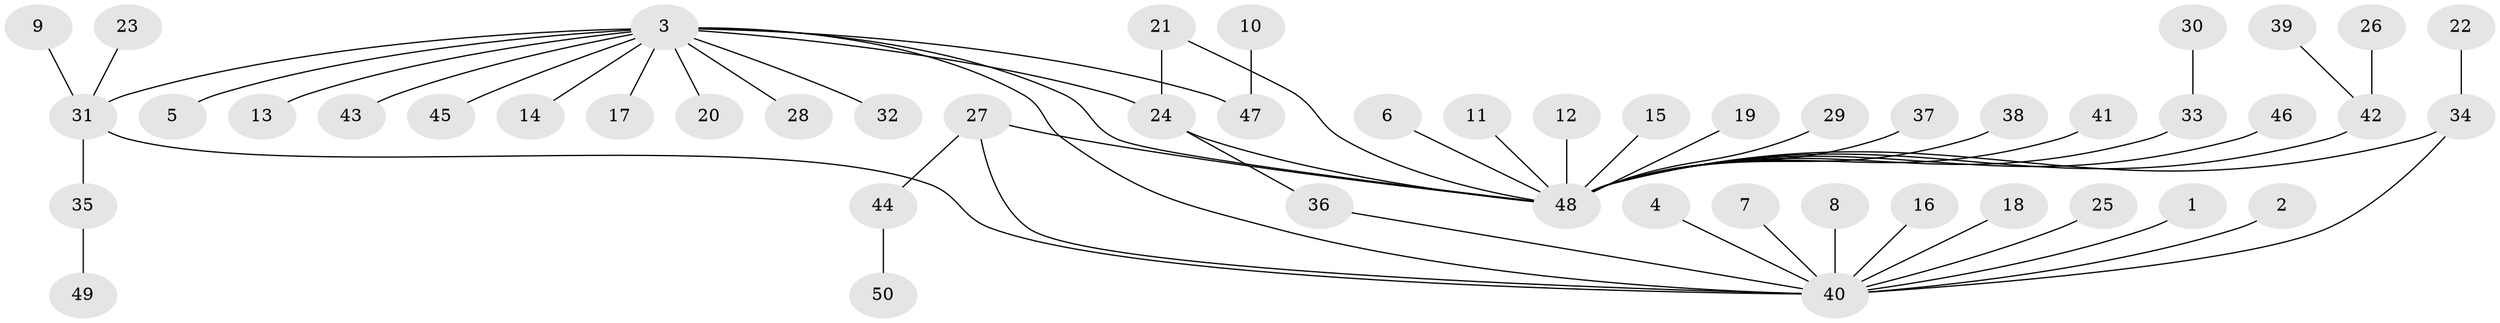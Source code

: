 // original degree distribution, {10: 0.010526315789473684, 12: 0.010526315789473684, 13: 0.010526315789473684, 20: 0.010526315789473684, 1: 0.6105263157894737, 4: 0.08421052631578947, 7: 0.010526315789473684, 2: 0.16842105263157894, 3: 0.06315789473684211, 5: 0.021052631578947368}
// Generated by graph-tools (version 1.1) at 2025/25/03/09/25 03:25:58]
// undirected, 50 vertices, 55 edges
graph export_dot {
graph [start="1"]
  node [color=gray90,style=filled];
  1;
  2;
  3;
  4;
  5;
  6;
  7;
  8;
  9;
  10;
  11;
  12;
  13;
  14;
  15;
  16;
  17;
  18;
  19;
  20;
  21;
  22;
  23;
  24;
  25;
  26;
  27;
  28;
  29;
  30;
  31;
  32;
  33;
  34;
  35;
  36;
  37;
  38;
  39;
  40;
  41;
  42;
  43;
  44;
  45;
  46;
  47;
  48;
  49;
  50;
  1 -- 40 [weight=1.0];
  2 -- 40 [weight=1.0];
  3 -- 5 [weight=1.0];
  3 -- 13 [weight=1.0];
  3 -- 14 [weight=1.0];
  3 -- 17 [weight=1.0];
  3 -- 20 [weight=1.0];
  3 -- 24 [weight=1.0];
  3 -- 28 [weight=1.0];
  3 -- 31 [weight=3.0];
  3 -- 32 [weight=1.0];
  3 -- 40 [weight=1.0];
  3 -- 43 [weight=1.0];
  3 -- 45 [weight=1.0];
  3 -- 47 [weight=1.0];
  3 -- 48 [weight=3.0];
  4 -- 40 [weight=1.0];
  6 -- 48 [weight=1.0];
  7 -- 40 [weight=1.0];
  8 -- 40 [weight=1.0];
  9 -- 31 [weight=1.0];
  10 -- 47 [weight=1.0];
  11 -- 48 [weight=1.0];
  12 -- 48 [weight=1.0];
  15 -- 48 [weight=1.0];
  16 -- 40 [weight=1.0];
  18 -- 40 [weight=1.0];
  19 -- 48 [weight=1.0];
  21 -- 24 [weight=1.0];
  21 -- 48 [weight=1.0];
  22 -- 34 [weight=1.0];
  23 -- 31 [weight=1.0];
  24 -- 36 [weight=1.0];
  24 -- 48 [weight=1.0];
  25 -- 40 [weight=1.0];
  26 -- 42 [weight=1.0];
  27 -- 40 [weight=1.0];
  27 -- 44 [weight=1.0];
  27 -- 48 [weight=1.0];
  29 -- 48 [weight=1.0];
  30 -- 33 [weight=1.0];
  31 -- 35 [weight=1.0];
  31 -- 40 [weight=1.0];
  33 -- 48 [weight=1.0];
  34 -- 40 [weight=1.0];
  34 -- 48 [weight=1.0];
  35 -- 49 [weight=1.0];
  36 -- 40 [weight=1.0];
  37 -- 48 [weight=1.0];
  38 -- 48 [weight=2.0];
  39 -- 42 [weight=1.0];
  41 -- 48 [weight=1.0];
  42 -- 48 [weight=1.0];
  44 -- 50 [weight=1.0];
  46 -- 48 [weight=1.0];
}
